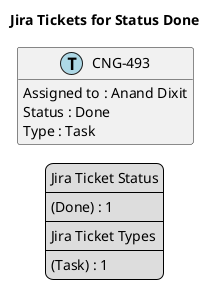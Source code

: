 @startuml
'https://plantuml.com/class-diagram

' GENERATE CLASS DIAGRAM ===========
' Generated at    : Thu Apr 18 11:01:10 CEST 2024

title Jira Tickets for Status Done
hide empty members

legend
Jira Ticket Status
----
(Done) : 1
----
Jira Ticket Types
----
(Task) : 1
end legend


' Tickets =======
class "CNG-493" << (T,lightblue) >> {
  Assigned to : Anand Dixit
  Status : Done
  Type : Task
}



' Links =======


@enduml
